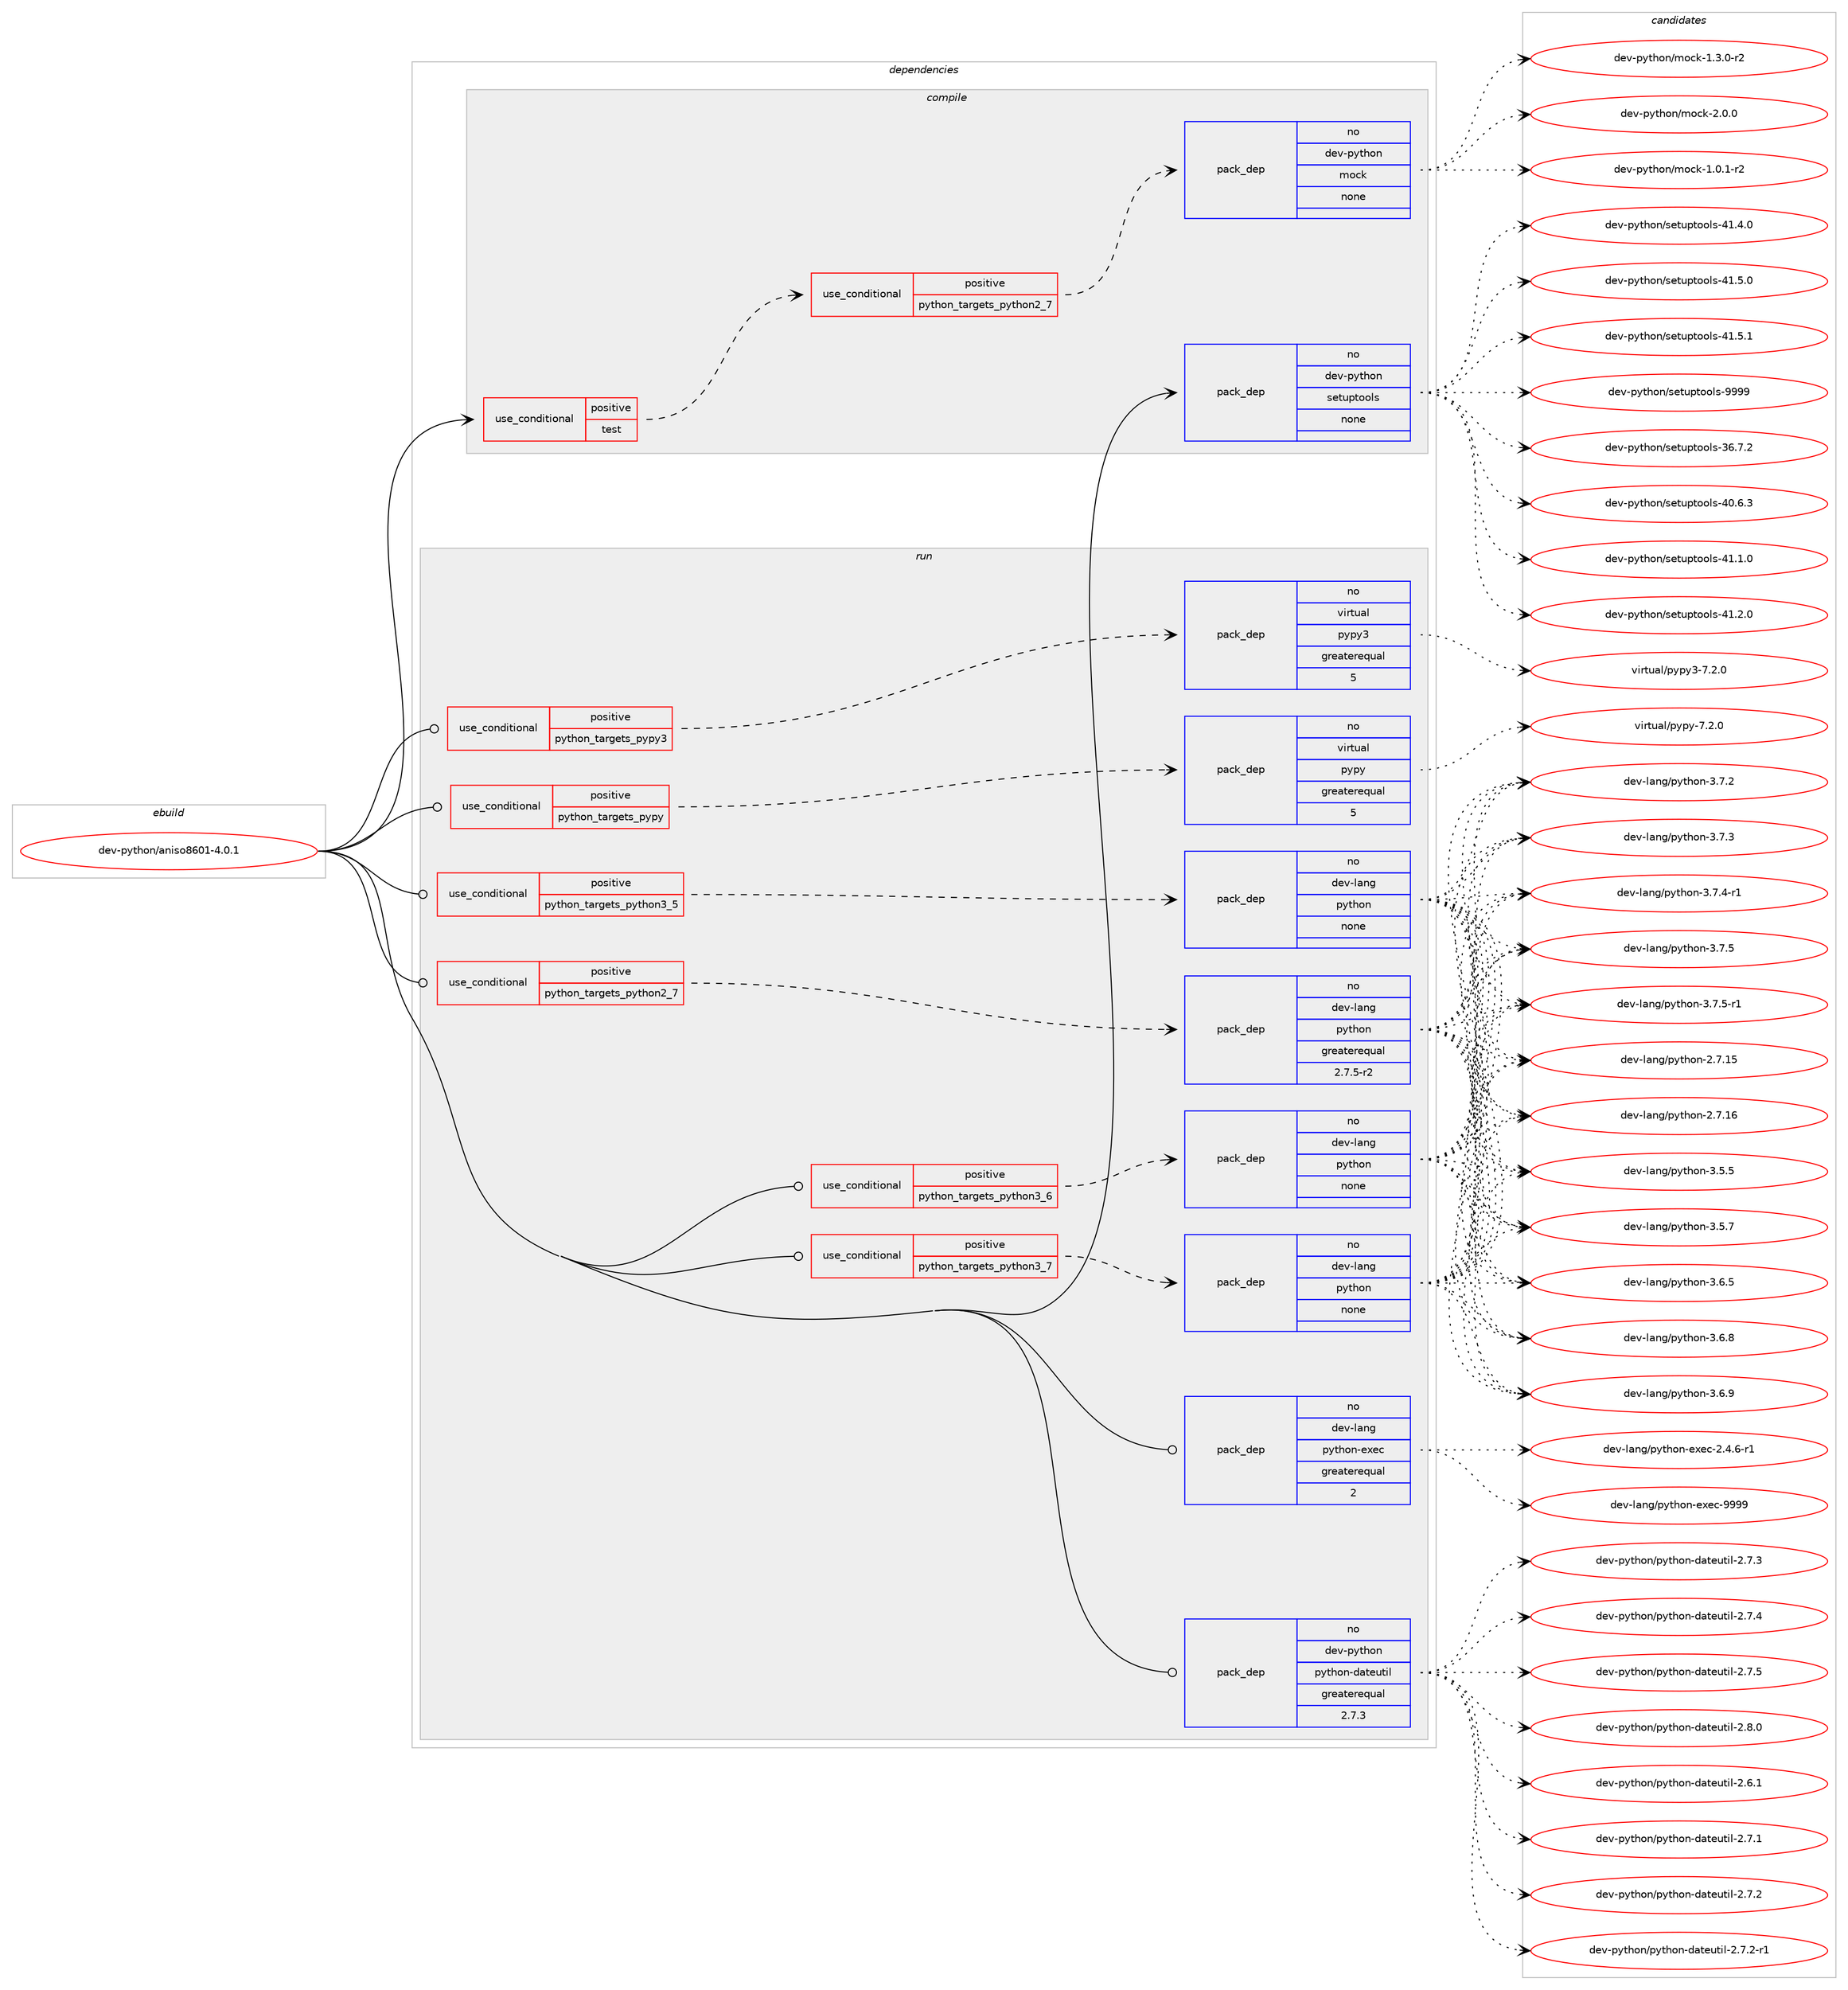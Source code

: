digraph prolog {

# *************
# Graph options
# *************

newrank=true;
concentrate=true;
compound=true;
graph [rankdir=LR,fontname=Helvetica,fontsize=10,ranksep=1.5];#, ranksep=2.5, nodesep=0.2];
edge  [arrowhead=vee];
node  [fontname=Helvetica,fontsize=10];

# **********
# The ebuild
# **********

subgraph cluster_leftcol {
color=gray;
rank=same;
label=<<i>ebuild</i>>;
id [label="dev-python/aniso8601-4.0.1", color=red, width=4, href="../dev-python/aniso8601-4.0.1.svg"];
}

# ****************
# The dependencies
# ****************

subgraph cluster_midcol {
color=gray;
label=<<i>dependencies</i>>;
subgraph cluster_compile {
fillcolor="#eeeeee";
style=filled;
label=<<i>compile</i>>;
subgraph cond136065 {
dependency594008 [label=<<TABLE BORDER="0" CELLBORDER="1" CELLSPACING="0" CELLPADDING="4"><TR><TD ROWSPAN="3" CELLPADDING="10">use_conditional</TD></TR><TR><TD>positive</TD></TR><TR><TD>test</TD></TR></TABLE>>, shape=none, color=red];
subgraph cond136066 {
dependency594009 [label=<<TABLE BORDER="0" CELLBORDER="1" CELLSPACING="0" CELLPADDING="4"><TR><TD ROWSPAN="3" CELLPADDING="10">use_conditional</TD></TR><TR><TD>positive</TD></TR><TR><TD>python_targets_python2_7</TD></TR></TABLE>>, shape=none, color=red];
subgraph pack446171 {
dependency594010 [label=<<TABLE BORDER="0" CELLBORDER="1" CELLSPACING="0" CELLPADDING="4" WIDTH="220"><TR><TD ROWSPAN="6" CELLPADDING="30">pack_dep</TD></TR><TR><TD WIDTH="110">no</TD></TR><TR><TD>dev-python</TD></TR><TR><TD>mock</TD></TR><TR><TD>none</TD></TR><TR><TD></TD></TR></TABLE>>, shape=none, color=blue];
}
dependency594009:e -> dependency594010:w [weight=20,style="dashed",arrowhead="vee"];
}
dependency594008:e -> dependency594009:w [weight=20,style="dashed",arrowhead="vee"];
}
id:e -> dependency594008:w [weight=20,style="solid",arrowhead="vee"];
subgraph pack446172 {
dependency594011 [label=<<TABLE BORDER="0" CELLBORDER="1" CELLSPACING="0" CELLPADDING="4" WIDTH="220"><TR><TD ROWSPAN="6" CELLPADDING="30">pack_dep</TD></TR><TR><TD WIDTH="110">no</TD></TR><TR><TD>dev-python</TD></TR><TR><TD>setuptools</TD></TR><TR><TD>none</TD></TR><TR><TD></TD></TR></TABLE>>, shape=none, color=blue];
}
id:e -> dependency594011:w [weight=20,style="solid",arrowhead="vee"];
}
subgraph cluster_compileandrun {
fillcolor="#eeeeee";
style=filled;
label=<<i>compile and run</i>>;
}
subgraph cluster_run {
fillcolor="#eeeeee";
style=filled;
label=<<i>run</i>>;
subgraph cond136067 {
dependency594012 [label=<<TABLE BORDER="0" CELLBORDER="1" CELLSPACING="0" CELLPADDING="4"><TR><TD ROWSPAN="3" CELLPADDING="10">use_conditional</TD></TR><TR><TD>positive</TD></TR><TR><TD>python_targets_pypy</TD></TR></TABLE>>, shape=none, color=red];
subgraph pack446173 {
dependency594013 [label=<<TABLE BORDER="0" CELLBORDER="1" CELLSPACING="0" CELLPADDING="4" WIDTH="220"><TR><TD ROWSPAN="6" CELLPADDING="30">pack_dep</TD></TR><TR><TD WIDTH="110">no</TD></TR><TR><TD>virtual</TD></TR><TR><TD>pypy</TD></TR><TR><TD>greaterequal</TD></TR><TR><TD>5</TD></TR></TABLE>>, shape=none, color=blue];
}
dependency594012:e -> dependency594013:w [weight=20,style="dashed",arrowhead="vee"];
}
id:e -> dependency594012:w [weight=20,style="solid",arrowhead="odot"];
subgraph cond136068 {
dependency594014 [label=<<TABLE BORDER="0" CELLBORDER="1" CELLSPACING="0" CELLPADDING="4"><TR><TD ROWSPAN="3" CELLPADDING="10">use_conditional</TD></TR><TR><TD>positive</TD></TR><TR><TD>python_targets_pypy3</TD></TR></TABLE>>, shape=none, color=red];
subgraph pack446174 {
dependency594015 [label=<<TABLE BORDER="0" CELLBORDER="1" CELLSPACING="0" CELLPADDING="4" WIDTH="220"><TR><TD ROWSPAN="6" CELLPADDING="30">pack_dep</TD></TR><TR><TD WIDTH="110">no</TD></TR><TR><TD>virtual</TD></TR><TR><TD>pypy3</TD></TR><TR><TD>greaterequal</TD></TR><TR><TD>5</TD></TR></TABLE>>, shape=none, color=blue];
}
dependency594014:e -> dependency594015:w [weight=20,style="dashed",arrowhead="vee"];
}
id:e -> dependency594014:w [weight=20,style="solid",arrowhead="odot"];
subgraph cond136069 {
dependency594016 [label=<<TABLE BORDER="0" CELLBORDER="1" CELLSPACING="0" CELLPADDING="4"><TR><TD ROWSPAN="3" CELLPADDING="10">use_conditional</TD></TR><TR><TD>positive</TD></TR><TR><TD>python_targets_python2_7</TD></TR></TABLE>>, shape=none, color=red];
subgraph pack446175 {
dependency594017 [label=<<TABLE BORDER="0" CELLBORDER="1" CELLSPACING="0" CELLPADDING="4" WIDTH="220"><TR><TD ROWSPAN="6" CELLPADDING="30">pack_dep</TD></TR><TR><TD WIDTH="110">no</TD></TR><TR><TD>dev-lang</TD></TR><TR><TD>python</TD></TR><TR><TD>greaterequal</TD></TR><TR><TD>2.7.5-r2</TD></TR></TABLE>>, shape=none, color=blue];
}
dependency594016:e -> dependency594017:w [weight=20,style="dashed",arrowhead="vee"];
}
id:e -> dependency594016:w [weight=20,style="solid",arrowhead="odot"];
subgraph cond136070 {
dependency594018 [label=<<TABLE BORDER="0" CELLBORDER="1" CELLSPACING="0" CELLPADDING="4"><TR><TD ROWSPAN="3" CELLPADDING="10">use_conditional</TD></TR><TR><TD>positive</TD></TR><TR><TD>python_targets_python3_5</TD></TR></TABLE>>, shape=none, color=red];
subgraph pack446176 {
dependency594019 [label=<<TABLE BORDER="0" CELLBORDER="1" CELLSPACING="0" CELLPADDING="4" WIDTH="220"><TR><TD ROWSPAN="6" CELLPADDING="30">pack_dep</TD></TR><TR><TD WIDTH="110">no</TD></TR><TR><TD>dev-lang</TD></TR><TR><TD>python</TD></TR><TR><TD>none</TD></TR><TR><TD></TD></TR></TABLE>>, shape=none, color=blue];
}
dependency594018:e -> dependency594019:w [weight=20,style="dashed",arrowhead="vee"];
}
id:e -> dependency594018:w [weight=20,style="solid",arrowhead="odot"];
subgraph cond136071 {
dependency594020 [label=<<TABLE BORDER="0" CELLBORDER="1" CELLSPACING="0" CELLPADDING="4"><TR><TD ROWSPAN="3" CELLPADDING="10">use_conditional</TD></TR><TR><TD>positive</TD></TR><TR><TD>python_targets_python3_6</TD></TR></TABLE>>, shape=none, color=red];
subgraph pack446177 {
dependency594021 [label=<<TABLE BORDER="0" CELLBORDER="1" CELLSPACING="0" CELLPADDING="4" WIDTH="220"><TR><TD ROWSPAN="6" CELLPADDING="30">pack_dep</TD></TR><TR><TD WIDTH="110">no</TD></TR><TR><TD>dev-lang</TD></TR><TR><TD>python</TD></TR><TR><TD>none</TD></TR><TR><TD></TD></TR></TABLE>>, shape=none, color=blue];
}
dependency594020:e -> dependency594021:w [weight=20,style="dashed",arrowhead="vee"];
}
id:e -> dependency594020:w [weight=20,style="solid",arrowhead="odot"];
subgraph cond136072 {
dependency594022 [label=<<TABLE BORDER="0" CELLBORDER="1" CELLSPACING="0" CELLPADDING="4"><TR><TD ROWSPAN="3" CELLPADDING="10">use_conditional</TD></TR><TR><TD>positive</TD></TR><TR><TD>python_targets_python3_7</TD></TR></TABLE>>, shape=none, color=red];
subgraph pack446178 {
dependency594023 [label=<<TABLE BORDER="0" CELLBORDER="1" CELLSPACING="0" CELLPADDING="4" WIDTH="220"><TR><TD ROWSPAN="6" CELLPADDING="30">pack_dep</TD></TR><TR><TD WIDTH="110">no</TD></TR><TR><TD>dev-lang</TD></TR><TR><TD>python</TD></TR><TR><TD>none</TD></TR><TR><TD></TD></TR></TABLE>>, shape=none, color=blue];
}
dependency594022:e -> dependency594023:w [weight=20,style="dashed",arrowhead="vee"];
}
id:e -> dependency594022:w [weight=20,style="solid",arrowhead="odot"];
subgraph pack446179 {
dependency594024 [label=<<TABLE BORDER="0" CELLBORDER="1" CELLSPACING="0" CELLPADDING="4" WIDTH="220"><TR><TD ROWSPAN="6" CELLPADDING="30">pack_dep</TD></TR><TR><TD WIDTH="110">no</TD></TR><TR><TD>dev-lang</TD></TR><TR><TD>python-exec</TD></TR><TR><TD>greaterequal</TD></TR><TR><TD>2</TD></TR></TABLE>>, shape=none, color=blue];
}
id:e -> dependency594024:w [weight=20,style="solid",arrowhead="odot"];
subgraph pack446180 {
dependency594025 [label=<<TABLE BORDER="0" CELLBORDER="1" CELLSPACING="0" CELLPADDING="4" WIDTH="220"><TR><TD ROWSPAN="6" CELLPADDING="30">pack_dep</TD></TR><TR><TD WIDTH="110">no</TD></TR><TR><TD>dev-python</TD></TR><TR><TD>python-dateutil</TD></TR><TR><TD>greaterequal</TD></TR><TR><TD>2.7.3</TD></TR></TABLE>>, shape=none, color=blue];
}
id:e -> dependency594025:w [weight=20,style="solid",arrowhead="odot"];
}
}

# **************
# The candidates
# **************

subgraph cluster_choices {
rank=same;
color=gray;
label=<<i>candidates</i>>;

subgraph choice446171 {
color=black;
nodesep=1;
choice1001011184511212111610411111047109111991074549464846494511450 [label="dev-python/mock-1.0.1-r2", color=red, width=4,href="../dev-python/mock-1.0.1-r2.svg"];
choice1001011184511212111610411111047109111991074549465146484511450 [label="dev-python/mock-1.3.0-r2", color=red, width=4,href="../dev-python/mock-1.3.0-r2.svg"];
choice100101118451121211161041111104710911199107455046484648 [label="dev-python/mock-2.0.0", color=red, width=4,href="../dev-python/mock-2.0.0.svg"];
dependency594010:e -> choice1001011184511212111610411111047109111991074549464846494511450:w [style=dotted,weight="100"];
dependency594010:e -> choice1001011184511212111610411111047109111991074549465146484511450:w [style=dotted,weight="100"];
dependency594010:e -> choice100101118451121211161041111104710911199107455046484648:w [style=dotted,weight="100"];
}
subgraph choice446172 {
color=black;
nodesep=1;
choice100101118451121211161041111104711510111611711211611111110811545515446554650 [label="dev-python/setuptools-36.7.2", color=red, width=4,href="../dev-python/setuptools-36.7.2.svg"];
choice100101118451121211161041111104711510111611711211611111110811545524846544651 [label="dev-python/setuptools-40.6.3", color=red, width=4,href="../dev-python/setuptools-40.6.3.svg"];
choice100101118451121211161041111104711510111611711211611111110811545524946494648 [label="dev-python/setuptools-41.1.0", color=red, width=4,href="../dev-python/setuptools-41.1.0.svg"];
choice100101118451121211161041111104711510111611711211611111110811545524946504648 [label="dev-python/setuptools-41.2.0", color=red, width=4,href="../dev-python/setuptools-41.2.0.svg"];
choice100101118451121211161041111104711510111611711211611111110811545524946524648 [label="dev-python/setuptools-41.4.0", color=red, width=4,href="../dev-python/setuptools-41.4.0.svg"];
choice100101118451121211161041111104711510111611711211611111110811545524946534648 [label="dev-python/setuptools-41.5.0", color=red, width=4,href="../dev-python/setuptools-41.5.0.svg"];
choice100101118451121211161041111104711510111611711211611111110811545524946534649 [label="dev-python/setuptools-41.5.1", color=red, width=4,href="../dev-python/setuptools-41.5.1.svg"];
choice10010111845112121116104111110471151011161171121161111111081154557575757 [label="dev-python/setuptools-9999", color=red, width=4,href="../dev-python/setuptools-9999.svg"];
dependency594011:e -> choice100101118451121211161041111104711510111611711211611111110811545515446554650:w [style=dotted,weight="100"];
dependency594011:e -> choice100101118451121211161041111104711510111611711211611111110811545524846544651:w [style=dotted,weight="100"];
dependency594011:e -> choice100101118451121211161041111104711510111611711211611111110811545524946494648:w [style=dotted,weight="100"];
dependency594011:e -> choice100101118451121211161041111104711510111611711211611111110811545524946504648:w [style=dotted,weight="100"];
dependency594011:e -> choice100101118451121211161041111104711510111611711211611111110811545524946524648:w [style=dotted,weight="100"];
dependency594011:e -> choice100101118451121211161041111104711510111611711211611111110811545524946534648:w [style=dotted,weight="100"];
dependency594011:e -> choice100101118451121211161041111104711510111611711211611111110811545524946534649:w [style=dotted,weight="100"];
dependency594011:e -> choice10010111845112121116104111110471151011161171121161111111081154557575757:w [style=dotted,weight="100"];
}
subgraph choice446173 {
color=black;
nodesep=1;
choice1181051141161179710847112121112121455546504648 [label="virtual/pypy-7.2.0", color=red, width=4,href="../virtual/pypy-7.2.0.svg"];
dependency594013:e -> choice1181051141161179710847112121112121455546504648:w [style=dotted,weight="100"];
}
subgraph choice446174 {
color=black;
nodesep=1;
choice118105114116117971084711212111212151455546504648 [label="virtual/pypy3-7.2.0", color=red, width=4,href="../virtual/pypy3-7.2.0.svg"];
dependency594015:e -> choice118105114116117971084711212111212151455546504648:w [style=dotted,weight="100"];
}
subgraph choice446175 {
color=black;
nodesep=1;
choice10010111845108971101034711212111610411111045504655464953 [label="dev-lang/python-2.7.15", color=red, width=4,href="../dev-lang/python-2.7.15.svg"];
choice10010111845108971101034711212111610411111045504655464954 [label="dev-lang/python-2.7.16", color=red, width=4,href="../dev-lang/python-2.7.16.svg"];
choice100101118451089711010347112121116104111110455146534653 [label="dev-lang/python-3.5.5", color=red, width=4,href="../dev-lang/python-3.5.5.svg"];
choice100101118451089711010347112121116104111110455146534655 [label="dev-lang/python-3.5.7", color=red, width=4,href="../dev-lang/python-3.5.7.svg"];
choice100101118451089711010347112121116104111110455146544653 [label="dev-lang/python-3.6.5", color=red, width=4,href="../dev-lang/python-3.6.5.svg"];
choice100101118451089711010347112121116104111110455146544656 [label="dev-lang/python-3.6.8", color=red, width=4,href="../dev-lang/python-3.6.8.svg"];
choice100101118451089711010347112121116104111110455146544657 [label="dev-lang/python-3.6.9", color=red, width=4,href="../dev-lang/python-3.6.9.svg"];
choice100101118451089711010347112121116104111110455146554650 [label="dev-lang/python-3.7.2", color=red, width=4,href="../dev-lang/python-3.7.2.svg"];
choice100101118451089711010347112121116104111110455146554651 [label="dev-lang/python-3.7.3", color=red, width=4,href="../dev-lang/python-3.7.3.svg"];
choice1001011184510897110103471121211161041111104551465546524511449 [label="dev-lang/python-3.7.4-r1", color=red, width=4,href="../dev-lang/python-3.7.4-r1.svg"];
choice100101118451089711010347112121116104111110455146554653 [label="dev-lang/python-3.7.5", color=red, width=4,href="../dev-lang/python-3.7.5.svg"];
choice1001011184510897110103471121211161041111104551465546534511449 [label="dev-lang/python-3.7.5-r1", color=red, width=4,href="../dev-lang/python-3.7.5-r1.svg"];
dependency594017:e -> choice10010111845108971101034711212111610411111045504655464953:w [style=dotted,weight="100"];
dependency594017:e -> choice10010111845108971101034711212111610411111045504655464954:w [style=dotted,weight="100"];
dependency594017:e -> choice100101118451089711010347112121116104111110455146534653:w [style=dotted,weight="100"];
dependency594017:e -> choice100101118451089711010347112121116104111110455146534655:w [style=dotted,weight="100"];
dependency594017:e -> choice100101118451089711010347112121116104111110455146544653:w [style=dotted,weight="100"];
dependency594017:e -> choice100101118451089711010347112121116104111110455146544656:w [style=dotted,weight="100"];
dependency594017:e -> choice100101118451089711010347112121116104111110455146544657:w [style=dotted,weight="100"];
dependency594017:e -> choice100101118451089711010347112121116104111110455146554650:w [style=dotted,weight="100"];
dependency594017:e -> choice100101118451089711010347112121116104111110455146554651:w [style=dotted,weight="100"];
dependency594017:e -> choice1001011184510897110103471121211161041111104551465546524511449:w [style=dotted,weight="100"];
dependency594017:e -> choice100101118451089711010347112121116104111110455146554653:w [style=dotted,weight="100"];
dependency594017:e -> choice1001011184510897110103471121211161041111104551465546534511449:w [style=dotted,weight="100"];
}
subgraph choice446176 {
color=black;
nodesep=1;
choice10010111845108971101034711212111610411111045504655464953 [label="dev-lang/python-2.7.15", color=red, width=4,href="../dev-lang/python-2.7.15.svg"];
choice10010111845108971101034711212111610411111045504655464954 [label="dev-lang/python-2.7.16", color=red, width=4,href="../dev-lang/python-2.7.16.svg"];
choice100101118451089711010347112121116104111110455146534653 [label="dev-lang/python-3.5.5", color=red, width=4,href="../dev-lang/python-3.5.5.svg"];
choice100101118451089711010347112121116104111110455146534655 [label="dev-lang/python-3.5.7", color=red, width=4,href="../dev-lang/python-3.5.7.svg"];
choice100101118451089711010347112121116104111110455146544653 [label="dev-lang/python-3.6.5", color=red, width=4,href="../dev-lang/python-3.6.5.svg"];
choice100101118451089711010347112121116104111110455146544656 [label="dev-lang/python-3.6.8", color=red, width=4,href="../dev-lang/python-3.6.8.svg"];
choice100101118451089711010347112121116104111110455146544657 [label="dev-lang/python-3.6.9", color=red, width=4,href="../dev-lang/python-3.6.9.svg"];
choice100101118451089711010347112121116104111110455146554650 [label="dev-lang/python-3.7.2", color=red, width=4,href="../dev-lang/python-3.7.2.svg"];
choice100101118451089711010347112121116104111110455146554651 [label="dev-lang/python-3.7.3", color=red, width=4,href="../dev-lang/python-3.7.3.svg"];
choice1001011184510897110103471121211161041111104551465546524511449 [label="dev-lang/python-3.7.4-r1", color=red, width=4,href="../dev-lang/python-3.7.4-r1.svg"];
choice100101118451089711010347112121116104111110455146554653 [label="dev-lang/python-3.7.5", color=red, width=4,href="../dev-lang/python-3.7.5.svg"];
choice1001011184510897110103471121211161041111104551465546534511449 [label="dev-lang/python-3.7.5-r1", color=red, width=4,href="../dev-lang/python-3.7.5-r1.svg"];
dependency594019:e -> choice10010111845108971101034711212111610411111045504655464953:w [style=dotted,weight="100"];
dependency594019:e -> choice10010111845108971101034711212111610411111045504655464954:w [style=dotted,weight="100"];
dependency594019:e -> choice100101118451089711010347112121116104111110455146534653:w [style=dotted,weight="100"];
dependency594019:e -> choice100101118451089711010347112121116104111110455146534655:w [style=dotted,weight="100"];
dependency594019:e -> choice100101118451089711010347112121116104111110455146544653:w [style=dotted,weight="100"];
dependency594019:e -> choice100101118451089711010347112121116104111110455146544656:w [style=dotted,weight="100"];
dependency594019:e -> choice100101118451089711010347112121116104111110455146544657:w [style=dotted,weight="100"];
dependency594019:e -> choice100101118451089711010347112121116104111110455146554650:w [style=dotted,weight="100"];
dependency594019:e -> choice100101118451089711010347112121116104111110455146554651:w [style=dotted,weight="100"];
dependency594019:e -> choice1001011184510897110103471121211161041111104551465546524511449:w [style=dotted,weight="100"];
dependency594019:e -> choice100101118451089711010347112121116104111110455146554653:w [style=dotted,weight="100"];
dependency594019:e -> choice1001011184510897110103471121211161041111104551465546534511449:w [style=dotted,weight="100"];
}
subgraph choice446177 {
color=black;
nodesep=1;
choice10010111845108971101034711212111610411111045504655464953 [label="dev-lang/python-2.7.15", color=red, width=4,href="../dev-lang/python-2.7.15.svg"];
choice10010111845108971101034711212111610411111045504655464954 [label="dev-lang/python-2.7.16", color=red, width=4,href="../dev-lang/python-2.7.16.svg"];
choice100101118451089711010347112121116104111110455146534653 [label="dev-lang/python-3.5.5", color=red, width=4,href="../dev-lang/python-3.5.5.svg"];
choice100101118451089711010347112121116104111110455146534655 [label="dev-lang/python-3.5.7", color=red, width=4,href="../dev-lang/python-3.5.7.svg"];
choice100101118451089711010347112121116104111110455146544653 [label="dev-lang/python-3.6.5", color=red, width=4,href="../dev-lang/python-3.6.5.svg"];
choice100101118451089711010347112121116104111110455146544656 [label="dev-lang/python-3.6.8", color=red, width=4,href="../dev-lang/python-3.6.8.svg"];
choice100101118451089711010347112121116104111110455146544657 [label="dev-lang/python-3.6.9", color=red, width=4,href="../dev-lang/python-3.6.9.svg"];
choice100101118451089711010347112121116104111110455146554650 [label="dev-lang/python-3.7.2", color=red, width=4,href="../dev-lang/python-3.7.2.svg"];
choice100101118451089711010347112121116104111110455146554651 [label="dev-lang/python-3.7.3", color=red, width=4,href="../dev-lang/python-3.7.3.svg"];
choice1001011184510897110103471121211161041111104551465546524511449 [label="dev-lang/python-3.7.4-r1", color=red, width=4,href="../dev-lang/python-3.7.4-r1.svg"];
choice100101118451089711010347112121116104111110455146554653 [label="dev-lang/python-3.7.5", color=red, width=4,href="../dev-lang/python-3.7.5.svg"];
choice1001011184510897110103471121211161041111104551465546534511449 [label="dev-lang/python-3.7.5-r1", color=red, width=4,href="../dev-lang/python-3.7.5-r1.svg"];
dependency594021:e -> choice10010111845108971101034711212111610411111045504655464953:w [style=dotted,weight="100"];
dependency594021:e -> choice10010111845108971101034711212111610411111045504655464954:w [style=dotted,weight="100"];
dependency594021:e -> choice100101118451089711010347112121116104111110455146534653:w [style=dotted,weight="100"];
dependency594021:e -> choice100101118451089711010347112121116104111110455146534655:w [style=dotted,weight="100"];
dependency594021:e -> choice100101118451089711010347112121116104111110455146544653:w [style=dotted,weight="100"];
dependency594021:e -> choice100101118451089711010347112121116104111110455146544656:w [style=dotted,weight="100"];
dependency594021:e -> choice100101118451089711010347112121116104111110455146544657:w [style=dotted,weight="100"];
dependency594021:e -> choice100101118451089711010347112121116104111110455146554650:w [style=dotted,weight="100"];
dependency594021:e -> choice100101118451089711010347112121116104111110455146554651:w [style=dotted,weight="100"];
dependency594021:e -> choice1001011184510897110103471121211161041111104551465546524511449:w [style=dotted,weight="100"];
dependency594021:e -> choice100101118451089711010347112121116104111110455146554653:w [style=dotted,weight="100"];
dependency594021:e -> choice1001011184510897110103471121211161041111104551465546534511449:w [style=dotted,weight="100"];
}
subgraph choice446178 {
color=black;
nodesep=1;
choice10010111845108971101034711212111610411111045504655464953 [label="dev-lang/python-2.7.15", color=red, width=4,href="../dev-lang/python-2.7.15.svg"];
choice10010111845108971101034711212111610411111045504655464954 [label="dev-lang/python-2.7.16", color=red, width=4,href="../dev-lang/python-2.7.16.svg"];
choice100101118451089711010347112121116104111110455146534653 [label="dev-lang/python-3.5.5", color=red, width=4,href="../dev-lang/python-3.5.5.svg"];
choice100101118451089711010347112121116104111110455146534655 [label="dev-lang/python-3.5.7", color=red, width=4,href="../dev-lang/python-3.5.7.svg"];
choice100101118451089711010347112121116104111110455146544653 [label="dev-lang/python-3.6.5", color=red, width=4,href="../dev-lang/python-3.6.5.svg"];
choice100101118451089711010347112121116104111110455146544656 [label="dev-lang/python-3.6.8", color=red, width=4,href="../dev-lang/python-3.6.8.svg"];
choice100101118451089711010347112121116104111110455146544657 [label="dev-lang/python-3.6.9", color=red, width=4,href="../dev-lang/python-3.6.9.svg"];
choice100101118451089711010347112121116104111110455146554650 [label="dev-lang/python-3.7.2", color=red, width=4,href="../dev-lang/python-3.7.2.svg"];
choice100101118451089711010347112121116104111110455146554651 [label="dev-lang/python-3.7.3", color=red, width=4,href="../dev-lang/python-3.7.3.svg"];
choice1001011184510897110103471121211161041111104551465546524511449 [label="dev-lang/python-3.7.4-r1", color=red, width=4,href="../dev-lang/python-3.7.4-r1.svg"];
choice100101118451089711010347112121116104111110455146554653 [label="dev-lang/python-3.7.5", color=red, width=4,href="../dev-lang/python-3.7.5.svg"];
choice1001011184510897110103471121211161041111104551465546534511449 [label="dev-lang/python-3.7.5-r1", color=red, width=4,href="../dev-lang/python-3.7.5-r1.svg"];
dependency594023:e -> choice10010111845108971101034711212111610411111045504655464953:w [style=dotted,weight="100"];
dependency594023:e -> choice10010111845108971101034711212111610411111045504655464954:w [style=dotted,weight="100"];
dependency594023:e -> choice100101118451089711010347112121116104111110455146534653:w [style=dotted,weight="100"];
dependency594023:e -> choice100101118451089711010347112121116104111110455146534655:w [style=dotted,weight="100"];
dependency594023:e -> choice100101118451089711010347112121116104111110455146544653:w [style=dotted,weight="100"];
dependency594023:e -> choice100101118451089711010347112121116104111110455146544656:w [style=dotted,weight="100"];
dependency594023:e -> choice100101118451089711010347112121116104111110455146544657:w [style=dotted,weight="100"];
dependency594023:e -> choice100101118451089711010347112121116104111110455146554650:w [style=dotted,weight="100"];
dependency594023:e -> choice100101118451089711010347112121116104111110455146554651:w [style=dotted,weight="100"];
dependency594023:e -> choice1001011184510897110103471121211161041111104551465546524511449:w [style=dotted,weight="100"];
dependency594023:e -> choice100101118451089711010347112121116104111110455146554653:w [style=dotted,weight="100"];
dependency594023:e -> choice1001011184510897110103471121211161041111104551465546534511449:w [style=dotted,weight="100"];
}
subgraph choice446179 {
color=black;
nodesep=1;
choice10010111845108971101034711212111610411111045101120101994550465246544511449 [label="dev-lang/python-exec-2.4.6-r1", color=red, width=4,href="../dev-lang/python-exec-2.4.6-r1.svg"];
choice10010111845108971101034711212111610411111045101120101994557575757 [label="dev-lang/python-exec-9999", color=red, width=4,href="../dev-lang/python-exec-9999.svg"];
dependency594024:e -> choice10010111845108971101034711212111610411111045101120101994550465246544511449:w [style=dotted,weight="100"];
dependency594024:e -> choice10010111845108971101034711212111610411111045101120101994557575757:w [style=dotted,weight="100"];
}
subgraph choice446180 {
color=black;
nodesep=1;
choice10010111845112121116104111110471121211161041111104510097116101117116105108455046544649 [label="dev-python/python-dateutil-2.6.1", color=red, width=4,href="../dev-python/python-dateutil-2.6.1.svg"];
choice10010111845112121116104111110471121211161041111104510097116101117116105108455046554649 [label="dev-python/python-dateutil-2.7.1", color=red, width=4,href="../dev-python/python-dateutil-2.7.1.svg"];
choice10010111845112121116104111110471121211161041111104510097116101117116105108455046554650 [label="dev-python/python-dateutil-2.7.2", color=red, width=4,href="../dev-python/python-dateutil-2.7.2.svg"];
choice100101118451121211161041111104711212111610411111045100971161011171161051084550465546504511449 [label="dev-python/python-dateutil-2.7.2-r1", color=red, width=4,href="../dev-python/python-dateutil-2.7.2-r1.svg"];
choice10010111845112121116104111110471121211161041111104510097116101117116105108455046554651 [label="dev-python/python-dateutil-2.7.3", color=red, width=4,href="../dev-python/python-dateutil-2.7.3.svg"];
choice10010111845112121116104111110471121211161041111104510097116101117116105108455046554652 [label="dev-python/python-dateutil-2.7.4", color=red, width=4,href="../dev-python/python-dateutil-2.7.4.svg"];
choice10010111845112121116104111110471121211161041111104510097116101117116105108455046554653 [label="dev-python/python-dateutil-2.7.5", color=red, width=4,href="../dev-python/python-dateutil-2.7.5.svg"];
choice10010111845112121116104111110471121211161041111104510097116101117116105108455046564648 [label="dev-python/python-dateutil-2.8.0", color=red, width=4,href="../dev-python/python-dateutil-2.8.0.svg"];
dependency594025:e -> choice10010111845112121116104111110471121211161041111104510097116101117116105108455046544649:w [style=dotted,weight="100"];
dependency594025:e -> choice10010111845112121116104111110471121211161041111104510097116101117116105108455046554649:w [style=dotted,weight="100"];
dependency594025:e -> choice10010111845112121116104111110471121211161041111104510097116101117116105108455046554650:w [style=dotted,weight="100"];
dependency594025:e -> choice100101118451121211161041111104711212111610411111045100971161011171161051084550465546504511449:w [style=dotted,weight="100"];
dependency594025:e -> choice10010111845112121116104111110471121211161041111104510097116101117116105108455046554651:w [style=dotted,weight="100"];
dependency594025:e -> choice10010111845112121116104111110471121211161041111104510097116101117116105108455046554652:w [style=dotted,weight="100"];
dependency594025:e -> choice10010111845112121116104111110471121211161041111104510097116101117116105108455046554653:w [style=dotted,weight="100"];
dependency594025:e -> choice10010111845112121116104111110471121211161041111104510097116101117116105108455046564648:w [style=dotted,weight="100"];
}
}

}
